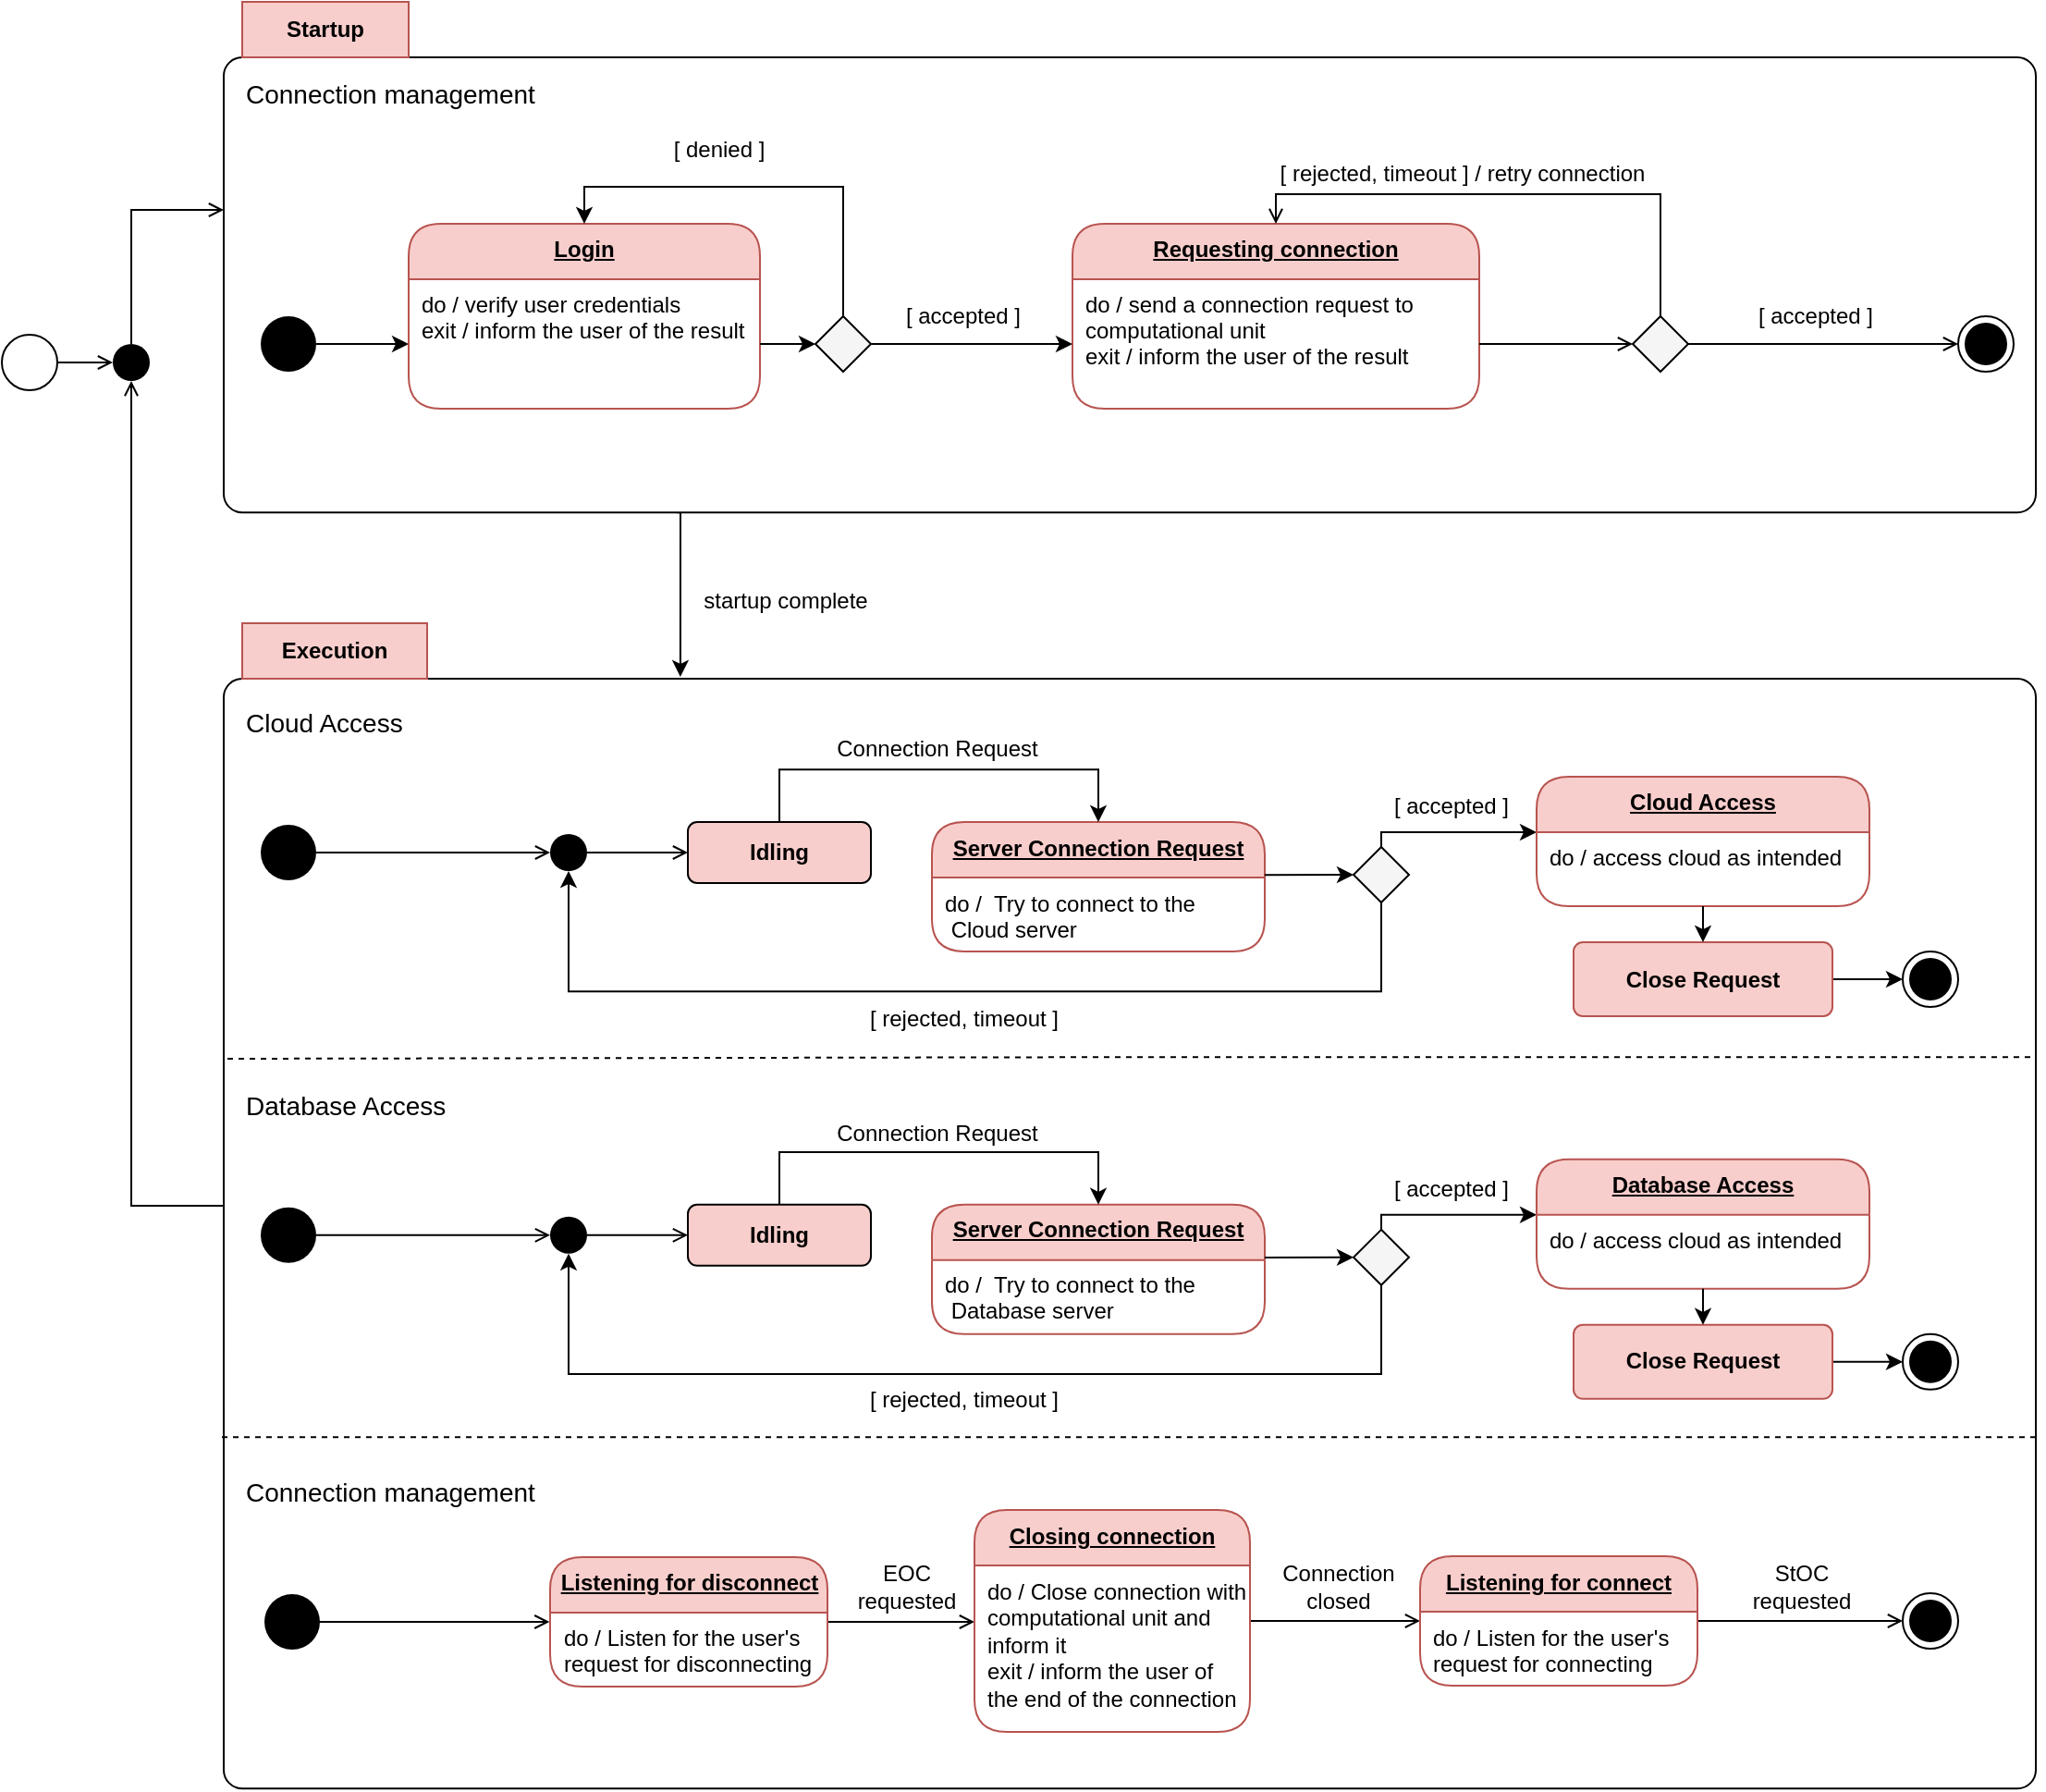 <mxfile version="13.10.0" type="device"><diagram id="0632THQ3Y1Pq5VlYZBAX" name="Page-3"><mxGraphModel dx="2370" dy="1270" grid="1" gridSize="10" guides="1" tooltips="1" connect="1" arrows="1" fold="1" page="1" pageScale="1" pageWidth="827" pageHeight="1169" math="0" shadow="0"><root><mxCell id="tgm2-0Gnjz0TZ0jtr0IR-0"/><mxCell id="tgm2-0Gnjz0TZ0jtr0IR-1" parent="tgm2-0Gnjz0TZ0jtr0IR-0"/><mxCell id="Ru0y9ZHWxT1W6LBFi8V0-27" style="edgeStyle=orthogonalEdgeStyle;rounded=0;orthogonalLoop=1;jettySize=auto;html=1;exitX=0.25;exitY=1;exitDx=0;exitDy=0;exitPerimeter=0;entryX=0.252;entryY=0.046;entryDx=0;entryDy=0;entryPerimeter=0;" edge="1" parent="tgm2-0Gnjz0TZ0jtr0IR-1" source="yS2fqaSLXTyCijM-Q09q-16" target="yS2fqaSLXTyCijM-Q09q-47"><mxGeometry relative="1" as="geometry"><Array as="points"><mxPoint x="607" y="386.1"/></Array></mxGeometry></mxCell><mxCell id="yS2fqaSLXTyCijM-Q09q-16" value="Startup" style="shape=folder;align=center;verticalAlign=middle;fontStyle=0;tabWidth=100;tabHeight=30;tabPosition=left;html=1;boundedLbl=1;labelInHeader=1;rounded=1;absoluteArcSize=1;arcSize=10;" vertex="1" parent="tgm2-0Gnjz0TZ0jtr0IR-1"><mxGeometry x="360" y="110" width="980" height="276.1" as="geometry"/></mxCell><mxCell id="yS2fqaSLXTyCijM-Q09q-18" value="Requesting connection" style="swimlane;fontStyle=5;align=center;verticalAlign=top;childLayout=stackLayout;horizontal=1;startSize=30;horizontalStack=0;resizeParent=1;resizeParentMax=0;resizeLast=0;collapsible=0;marginBottom=0;html=1;rounded=1;absoluteArcSize=1;arcSize=35;whiteSpace=wrap;strokeColor=#b85450;fillColor=#f8cecc;" vertex="1" parent="tgm2-0Gnjz0TZ0jtr0IR-1"><mxGeometry x="819" y="230" width="220" height="100" as="geometry"/></mxCell><mxCell id="yS2fqaSLXTyCijM-Q09q-19" value="do / send a connection request to &#10;computational unit&#10;exit / inform the user of the result" style="fillColor=none;strokeColor=none;align=left;verticalAlign=top;spacingLeft=5;" vertex="1" parent="yS2fqaSLXTyCijM-Q09q-18"><mxGeometry y="30" width="220" height="70" as="geometry"/></mxCell><mxCell id="PyEFPuglEblOLjLi3RQ3-11" style="edgeStyle=orthogonalEdgeStyle;rounded=0;orthogonalLoop=1;jettySize=auto;html=1;exitX=1;exitY=0.5;exitDx=0;exitDy=0;entryX=0;entryY=0.5;entryDx=0;entryDy=0;" edge="1" parent="tgm2-0Gnjz0TZ0jtr0IR-1" source="yS2fqaSLXTyCijM-Q09q-20" target="PyEFPuglEblOLjLi3RQ3-1"><mxGeometry relative="1" as="geometry"/></mxCell><mxCell id="yS2fqaSLXTyCijM-Q09q-20" value="" style="ellipse;fillColor=#000000;strokeColor=none;align=left;" vertex="1" parent="tgm2-0Gnjz0TZ0jtr0IR-1"><mxGeometry x="380" y="280" width="30" height="30" as="geometry"/></mxCell><mxCell id="yS2fqaSLXTyCijM-Q09q-21" style="edgeStyle=orthogonalEdgeStyle;rounded=0;orthogonalLoop=1;jettySize=auto;html=1;entryX=0;entryY=0.5;entryDx=0;entryDy=0;startArrow=none;startFill=0;endArrow=open;endFill=0;" edge="1" parent="tgm2-0Gnjz0TZ0jtr0IR-1" source="yS2fqaSLXTyCijM-Q09q-22" target="yS2fqaSLXTyCijM-Q09q-77"><mxGeometry relative="1" as="geometry"/></mxCell><mxCell id="yS2fqaSLXTyCijM-Q09q-22" value="" style="ellipse;fillColor=#ffffff;strokeColor=#000000;align=left;" vertex="1" parent="tgm2-0Gnjz0TZ0jtr0IR-1"><mxGeometry x="240" y="290" width="30" height="30" as="geometry"/></mxCell><mxCell id="yS2fqaSLXTyCijM-Q09q-29" value="" style="ellipse;html=1;shape=endState;fillColor=#000000;strokeColor=#000000;align=left;" vertex="1" parent="tgm2-0Gnjz0TZ0jtr0IR-1"><mxGeometry x="1298" y="280" width="30" height="30" as="geometry"/></mxCell><mxCell id="yS2fqaSLXTyCijM-Q09q-30" style="edgeStyle=orthogonalEdgeStyle;rounded=0;orthogonalLoop=1;jettySize=auto;html=1;exitX=0.5;exitY=0;exitDx=0;exitDy=0;entryX=0.5;entryY=0;entryDx=0;entryDy=0;startArrow=none;startFill=0;endArrow=open;endFill=0;" edge="1" parent="tgm2-0Gnjz0TZ0jtr0IR-1" source="yS2fqaSLXTyCijM-Q09q-32" target="yS2fqaSLXTyCijM-Q09q-18"><mxGeometry relative="1" as="geometry"><Array as="points"><mxPoint x="1033" y="214"/><mxPoint x="823" y="214"/></Array></mxGeometry></mxCell><mxCell id="yS2fqaSLXTyCijM-Q09q-31" style="edgeStyle=orthogonalEdgeStyle;rounded=0;orthogonalLoop=1;jettySize=auto;html=1;exitX=1;exitY=0.5;exitDx=0;exitDy=0;entryX=0;entryY=0.5;entryDx=0;entryDy=0;startArrow=none;startFill=0;endArrow=open;endFill=0;" edge="1" parent="tgm2-0Gnjz0TZ0jtr0IR-1" source="yS2fqaSLXTyCijM-Q09q-32" target="yS2fqaSLXTyCijM-Q09q-29"><mxGeometry relative="1" as="geometry"/></mxCell><mxCell id="yS2fqaSLXTyCijM-Q09q-32" value="" style="rhombus;align=left;fillColor=#f5f5f5;fontColor=#333333;" vertex="1" parent="tgm2-0Gnjz0TZ0jtr0IR-1"><mxGeometry x="1122" y="280" width="30" height="30" as="geometry"/></mxCell><mxCell id="yS2fqaSLXTyCijM-Q09q-33" style="edgeStyle=orthogonalEdgeStyle;rounded=0;orthogonalLoop=1;jettySize=auto;html=1;entryX=0;entryY=0.5;entryDx=0;entryDy=0;startArrow=none;startFill=0;endArrow=open;endFill=0;" edge="1" parent="tgm2-0Gnjz0TZ0jtr0IR-1" source="yS2fqaSLXTyCijM-Q09q-19" target="yS2fqaSLXTyCijM-Q09q-32"><mxGeometry relative="1" as="geometry"/></mxCell><mxCell id="yS2fqaSLXTyCijM-Q09q-34" value="[ rejected, timeout ] / retry connection" style="text;html=1;strokeColor=none;fillColor=none;align=center;verticalAlign=middle;whiteSpace=wrap;rounded=0;" vertex="1" parent="tgm2-0Gnjz0TZ0jtr0IR-1"><mxGeometry x="925" y="193" width="210" height="20" as="geometry"/></mxCell><mxCell id="yS2fqaSLXTyCijM-Q09q-35" value="[ accepted ]" style="text;html=1;strokeColor=none;fillColor=none;align=center;verticalAlign=middle;whiteSpace=wrap;rounded=0;" vertex="1" parent="tgm2-0Gnjz0TZ0jtr0IR-1"><mxGeometry x="1188" y="270" width="66" height="20" as="geometry"/></mxCell><mxCell id="yS2fqaSLXTyCijM-Q09q-46" style="edgeStyle=orthogonalEdgeStyle;rounded=0;orthogonalLoop=1;jettySize=auto;html=1;entryX=0.5;entryY=1;entryDx=0;entryDy=0;startArrow=none;startFill=0;endArrow=open;endFill=0;" edge="1" parent="tgm2-0Gnjz0TZ0jtr0IR-1" source="yS2fqaSLXTyCijM-Q09q-47" target="yS2fqaSLXTyCijM-Q09q-77"><mxGeometry relative="1" as="geometry"/></mxCell><mxCell id="yS2fqaSLXTyCijM-Q09q-47" value="Execution" style="shape=folder;align=center;verticalAlign=middle;fontStyle=0;tabWidth=110;tabHeight=30;tabPosition=left;html=1;boundedLbl=1;labelInHeader=1;rounded=1;absoluteArcSize=1;arcSize=10;" vertex="1" parent="tgm2-0Gnjz0TZ0jtr0IR-1"><mxGeometry x="360" y="446" width="980" height="630.1" as="geometry"/></mxCell><mxCell id="yS2fqaSLXTyCijM-Q09q-63" value="" style="endArrow=none;dashed=1;html=1;" edge="1" parent="tgm2-0Gnjz0TZ0jtr0IR-1"><mxGeometry width="50" height="50" relative="1" as="geometry"><mxPoint x="362" y="681.5" as="sourcePoint"/><mxPoint x="1340" y="680.6" as="targetPoint"/><Array as="points"><mxPoint x="851" y="680.6"/></Array></mxGeometry></mxCell><mxCell id="yS2fqaSLXTyCijM-Q09q-76" style="edgeStyle=orthogonalEdgeStyle;rounded=0;orthogonalLoop=1;jettySize=auto;html=1;exitX=0.5;exitY=0;exitDx=0;exitDy=0;entryX=0;entryY=0;entryDx=0;entryDy=112.5;entryPerimeter=0;startArrow=none;startFill=0;endArrow=open;endFill=0;" edge="1" parent="tgm2-0Gnjz0TZ0jtr0IR-1" source="yS2fqaSLXTyCijM-Q09q-77" target="yS2fqaSLXTyCijM-Q09q-16"><mxGeometry relative="1" as="geometry"/></mxCell><mxCell id="yS2fqaSLXTyCijM-Q09q-77" value="" style="ellipse;fillColor=#000000;strokeColor=none;align=left;" vertex="1" parent="tgm2-0Gnjz0TZ0jtr0IR-1"><mxGeometry x="300" y="295" width="20" height="20" as="geometry"/></mxCell><mxCell id="yS2fqaSLXTyCijM-Q09q-87" value="Execution" style="rounded=0;whiteSpace=wrap;html=1;align=center;fillColor=#f8cecc;fontStyle=1;strokeColor=#b85450;" vertex="1" parent="tgm2-0Gnjz0TZ0jtr0IR-1"><mxGeometry x="370" y="446" width="100" height="30" as="geometry"/></mxCell><mxCell id="yS2fqaSLXTyCijM-Q09q-88" value="Startup" style="rounded=0;whiteSpace=wrap;html=1;align=center;fillColor=#f8cecc;fontStyle=1;strokeColor=#b85450;" vertex="1" parent="tgm2-0Gnjz0TZ0jtr0IR-1"><mxGeometry x="370" y="110" width="90" height="30" as="geometry"/></mxCell><mxCell id="yS2fqaSLXTyCijM-Q09q-93" value="Cloud Access" style="text;html=1;strokeColor=none;fillColor=none;align=left;verticalAlign=middle;whiteSpace=wrap;rounded=0;fontSize=14;" vertex="1" parent="tgm2-0Gnjz0TZ0jtr0IR-1"><mxGeometry x="370" y="490" width="170" height="20" as="geometry"/></mxCell><mxCell id="yS2fqaSLXTyCijM-Q09q-94" value="Database Access" style="text;html=1;strokeColor=none;fillColor=none;align=left;verticalAlign=middle;whiteSpace=wrap;rounded=0;fontSize=14;" vertex="1" parent="tgm2-0Gnjz0TZ0jtr0IR-1"><mxGeometry x="370" y="696.5" width="170" height="20" as="geometry"/></mxCell><mxCell id="yS2fqaSLXTyCijM-Q09q-95" value="Connection management" style="text;html=1;strokeColor=none;fillColor=none;align=left;verticalAlign=middle;whiteSpace=wrap;rounded=0;fontSize=14;" vertex="1" parent="tgm2-0Gnjz0TZ0jtr0IR-1"><mxGeometry x="370" y="150" width="170" height="20" as="geometry"/></mxCell><mxCell id="PyEFPuglEblOLjLi3RQ3-0" value="Login" style="swimlane;fontStyle=5;align=center;verticalAlign=top;childLayout=stackLayout;horizontal=1;startSize=30;horizontalStack=0;resizeParent=1;resizeParentMax=0;resizeLast=0;collapsible=0;marginBottom=0;html=1;rounded=1;absoluteArcSize=1;arcSize=35;whiteSpace=wrap;strokeColor=#b85450;fillColor=#f8cecc;" vertex="1" parent="tgm2-0Gnjz0TZ0jtr0IR-1"><mxGeometry x="460" y="230" width="190" height="100" as="geometry"/></mxCell><mxCell id="PyEFPuglEblOLjLi3RQ3-1" value="do / verify user credentials&#10;exit / inform the user of the result" style="fillColor=none;strokeColor=none;align=left;verticalAlign=top;spacingLeft=5;" vertex="1" parent="PyEFPuglEblOLjLi3RQ3-0"><mxGeometry y="30" width="190" height="70" as="geometry"/></mxCell><mxCell id="PyEFPuglEblOLjLi3RQ3-2" style="edgeStyle=orthogonalEdgeStyle;rounded=0;orthogonalLoop=1;jettySize=auto;html=1;exitX=1;exitY=0.5;exitDx=0;exitDy=0;entryX=0;entryY=0.5;entryDx=0;entryDy=0;" edge="1" parent="tgm2-0Gnjz0TZ0jtr0IR-1" source="PyEFPuglEblOLjLi3RQ3-5" target="yS2fqaSLXTyCijM-Q09q-19"><mxGeometry relative="1" as="geometry"/></mxCell><mxCell id="PyEFPuglEblOLjLi3RQ3-3" value="[ accepted ]" style="text;html=1;strokeColor=none;fillColor=none;align=center;verticalAlign=middle;whiteSpace=wrap;rounded=0;" vertex="1" parent="tgm2-0Gnjz0TZ0jtr0IR-1"><mxGeometry x="727" y="270" width="66" height="20" as="geometry"/></mxCell><mxCell id="PyEFPuglEblOLjLi3RQ3-8" style="edgeStyle=orthogonalEdgeStyle;rounded=0;orthogonalLoop=1;jettySize=auto;html=1;exitX=0.5;exitY=0;exitDx=0;exitDy=0;entryX=0.5;entryY=0;entryDx=0;entryDy=0;" edge="1" parent="tgm2-0Gnjz0TZ0jtr0IR-1" source="PyEFPuglEblOLjLi3RQ3-5" target="PyEFPuglEblOLjLi3RQ3-0"><mxGeometry relative="1" as="geometry"/></mxCell><mxCell id="PyEFPuglEblOLjLi3RQ3-5" value="" style="rhombus;align=left;fillColor=#f5f5f5;fontColor=#333333;" vertex="1" parent="tgm2-0Gnjz0TZ0jtr0IR-1"><mxGeometry x="680" y="280" width="30" height="30" as="geometry"/></mxCell><mxCell id="PyEFPuglEblOLjLi3RQ3-6" style="edgeStyle=orthogonalEdgeStyle;rounded=0;orthogonalLoop=1;jettySize=auto;html=1;exitX=1;exitY=0.5;exitDx=0;exitDy=0;entryX=0;entryY=0.5;entryDx=0;entryDy=0;" edge="1" parent="tgm2-0Gnjz0TZ0jtr0IR-1" source="PyEFPuglEblOLjLi3RQ3-1" target="PyEFPuglEblOLjLi3RQ3-5"><mxGeometry relative="1" as="geometry"><mxPoint x="650" y="295.0" as="sourcePoint"/><mxPoint x="769" y="295.0" as="targetPoint"/></mxGeometry></mxCell><mxCell id="PyEFPuglEblOLjLi3RQ3-9" value="[ denied ]" style="text;html=1;strokeColor=none;fillColor=none;align=center;verticalAlign=middle;whiteSpace=wrap;rounded=0;" vertex="1" parent="tgm2-0Gnjz0TZ0jtr0IR-1"><mxGeometry x="595" y="180.0" width="66" height="20" as="geometry"/></mxCell><mxCell id="PyEFPuglEblOLjLi3RQ3-10" value="startup complete" style="text;html=1;strokeColor=none;fillColor=none;align=center;verticalAlign=middle;whiteSpace=wrap;rounded=0;" vertex="1" parent="tgm2-0Gnjz0TZ0jtr0IR-1"><mxGeometry x="611" y="424" width="106" height="20" as="geometry"/></mxCell><mxCell id="PyEFPuglEblOLjLi3RQ3-28" value="" style="endArrow=none;dashed=1;html=1;" edge="1" parent="tgm2-0Gnjz0TZ0jtr0IR-1"><mxGeometry width="50" height="50" relative="1" as="geometry"><mxPoint x="359" y="886.1" as="sourcePoint"/><mxPoint x="1343" y="886.1" as="targetPoint"/></mxGeometry></mxCell><mxCell id="PyEFPuglEblOLjLi3RQ3-29" style="edgeStyle=orthogonalEdgeStyle;rounded=0;orthogonalLoop=1;jettySize=auto;html=1;startArrow=none;startFill=0;endArrow=open;endFill=0;exitX=1;exitY=0.5;exitDx=0;exitDy=0;" edge="1" parent="tgm2-0Gnjz0TZ0jtr0IR-1" source="PyEFPuglEblOLjLi3RQ3-41" target="PyEFPuglEblOLjLi3RQ3-34"><mxGeometry relative="1" as="geometry"><mxPoint x="703" y="985.5" as="sourcePoint"/><mxPoint x="891.5" y="985.5" as="targetPoint"/><Array as="points"><mxPoint x="750" y="985.6"/><mxPoint x="750" y="985.6"/></Array></mxGeometry></mxCell><mxCell id="PyEFPuglEblOLjLi3RQ3-31" value="" style="ellipse;fillColor=#000000;strokeColor=none;align=left;" vertex="1" parent="tgm2-0Gnjz0TZ0jtr0IR-1"><mxGeometry x="382" y="971.0" width="30" height="30" as="geometry"/></mxCell><mxCell id="PyEFPuglEblOLjLi3RQ3-32" value="EOC requested" style="text;html=1;strokeColor=none;fillColor=none;align=center;verticalAlign=middle;whiteSpace=wrap;rounded=0;" vertex="1" parent="tgm2-0Gnjz0TZ0jtr0IR-1"><mxGeometry x="693" y="948.5" width="73" height="36.5" as="geometry"/></mxCell><mxCell id="PyEFPuglEblOLjLi3RQ3-33" style="edgeStyle=orthogonalEdgeStyle;rounded=0;orthogonalLoop=1;jettySize=auto;html=1;exitX=1;exitY=0.5;exitDx=0;exitDy=0;entryX=0;entryY=0.5;entryDx=0;entryDy=0;startArrow=none;startFill=0;endArrow=open;endFill=0;" edge="1" parent="tgm2-0Gnjz0TZ0jtr0IR-1" source="PyEFPuglEblOLjLi3RQ3-34" target="PyEFPuglEblOLjLi3RQ3-37"><mxGeometry relative="1" as="geometry"/></mxCell><mxCell id="PyEFPuglEblOLjLi3RQ3-34" value="Closing connection" style="swimlane;fontStyle=5;align=center;verticalAlign=top;childLayout=stackLayout;horizontal=1;startSize=30;horizontalStack=0;resizeParent=1;resizeParentMax=0;resizeLast=0;collapsible=0;marginBottom=0;html=1;rounded=1;absoluteArcSize=1;arcSize=35;whiteSpace=wrap;strokeColor=#b85450;fillColor=#f8cecc;" vertex="1" parent="tgm2-0Gnjz0TZ0jtr0IR-1"><mxGeometry x="766" y="925.5" width="149" height="120" as="geometry"/></mxCell><mxCell id="PyEFPuglEblOLjLi3RQ3-35" value="do / Close connection with computational unit and inform it&#10;exit / inform the user of the end of the connection" style="fillColor=none;strokeColor=none;align=left;verticalAlign=top;spacingLeft=5;whiteSpace=wrap;" vertex="1" parent="PyEFPuglEblOLjLi3RQ3-34"><mxGeometry y="30" width="149" height="90" as="geometry"/></mxCell><mxCell id="PyEFPuglEblOLjLi3RQ3-36" style="edgeStyle=orthogonalEdgeStyle;rounded=0;orthogonalLoop=1;jettySize=auto;html=1;entryX=0;entryY=0.5;entryDx=0;entryDy=0;startArrow=none;startFill=0;endArrow=open;endFill=0;" edge="1" parent="tgm2-0Gnjz0TZ0jtr0IR-1" source="PyEFPuglEblOLjLi3RQ3-37" target="PyEFPuglEblOLjLi3RQ3-40"><mxGeometry relative="1" as="geometry"/></mxCell><mxCell id="PyEFPuglEblOLjLi3RQ3-37" value="Listening for connect" style="swimlane;fontStyle=5;align=center;verticalAlign=top;childLayout=stackLayout;horizontal=1;startSize=30;horizontalStack=0;resizeParent=1;resizeParentMax=0;resizeLast=0;collapsible=0;marginBottom=0;html=1;rounded=1;absoluteArcSize=1;arcSize=35;whiteSpace=wrap;strokeColor=#b85450;fillColor=#f8cecc;" vertex="1" parent="tgm2-0Gnjz0TZ0jtr0IR-1"><mxGeometry x="1007" y="950.5" width="150" height="70" as="geometry"/></mxCell><mxCell id="PyEFPuglEblOLjLi3RQ3-38" value="do / Listen for the user's request for connecting" style="fillColor=none;strokeColor=none;align=left;verticalAlign=top;spacingLeft=5;whiteSpace=wrap;" vertex="1" parent="PyEFPuglEblOLjLi3RQ3-37"><mxGeometry y="30" width="150" height="40" as="geometry"/></mxCell><mxCell id="PyEFPuglEblOLjLi3RQ3-39" value="Connection closed" style="text;html=1;strokeColor=none;fillColor=none;align=center;verticalAlign=middle;whiteSpace=wrap;rounded=0;" vertex="1" parent="tgm2-0Gnjz0TZ0jtr0IR-1"><mxGeometry x="926.5" y="948.5" width="72" height="36.5" as="geometry"/></mxCell><mxCell id="PyEFPuglEblOLjLi3RQ3-40" value="" style="ellipse;html=1;shape=endState;fillColor=#000000;strokeColor=#000000;align=left;" vertex="1" parent="tgm2-0Gnjz0TZ0jtr0IR-1"><mxGeometry x="1268" y="970.5" width="30" height="30" as="geometry"/></mxCell><mxCell id="PyEFPuglEblOLjLi3RQ3-41" value="Listening for disconnect" style="swimlane;fontStyle=5;align=center;verticalAlign=top;childLayout=stackLayout;horizontal=1;startSize=30;horizontalStack=0;resizeParent=1;resizeParentMax=0;resizeLast=0;collapsible=0;marginBottom=0;html=1;rounded=1;absoluteArcSize=1;arcSize=35;whiteSpace=wrap;strokeColor=#b85450;fillColor=#f8cecc;" vertex="1" parent="tgm2-0Gnjz0TZ0jtr0IR-1"><mxGeometry x="536.5" y="951.0" width="150" height="70" as="geometry"/></mxCell><mxCell id="PyEFPuglEblOLjLi3RQ3-42" value="do / Listen for the user's request for disconnecting" style="fillColor=none;strokeColor=none;align=left;verticalAlign=top;spacingLeft=5;whiteSpace=wrap;" vertex="1" parent="PyEFPuglEblOLjLi3RQ3-41"><mxGeometry y="30" width="150" height="40" as="geometry"/></mxCell><mxCell id="PyEFPuglEblOLjLi3RQ3-43" value="StOC requested" style="text;html=1;strokeColor=none;fillColor=none;align=center;verticalAlign=middle;whiteSpace=wrap;rounded=0;" vertex="1" parent="tgm2-0Gnjz0TZ0jtr0IR-1"><mxGeometry x="1177" y="948.5" width="73" height="36.5" as="geometry"/></mxCell><mxCell id="PyEFPuglEblOLjLi3RQ3-54" value="Connection management" style="text;html=1;strokeColor=none;fillColor=none;align=left;verticalAlign=middle;whiteSpace=wrap;rounded=0;fontSize=14;" vertex="1" parent="tgm2-0Gnjz0TZ0jtr0IR-1"><mxGeometry x="370" y="905.5" width="170" height="20" as="geometry"/></mxCell><mxCell id="Ru0y9ZHWxT1W6LBFi8V0-2" style="edgeStyle=orthogonalEdgeStyle;rounded=0;orthogonalLoop=1;jettySize=auto;html=1;exitX=1;exitY=0.5;exitDx=0;exitDy=0;entryX=0;entryY=0.5;entryDx=0;entryDy=0;" edge="1" parent="tgm2-0Gnjz0TZ0jtr0IR-1" source="PyEFPuglEblOLjLi3RQ3-57" target="iFeCOEWBEfGktN7S_V4y-0"><mxGeometry relative="1" as="geometry"/></mxCell><mxCell id="PyEFPuglEblOLjLi3RQ3-57" value="&lt;span&gt;Close Request&lt;/span&gt;" style="html=1;align=center;verticalAlign=middle;rounded=1;absoluteArcSize=1;arcSize=10;dashed=0;strokeColor=#b85450;whiteSpace=wrap;fillColor=#f8cecc;fontStyle=1" vertex="1" parent="tgm2-0Gnjz0TZ0jtr0IR-1"><mxGeometry x="1090" y="618.5" width="140" height="40" as="geometry"/></mxCell><mxCell id="PyEFPuglEblOLjLi3RQ3-58" value="Server Connection Request" style="swimlane;fontStyle=5;align=center;verticalAlign=top;childLayout=stackLayout;horizontal=1;startSize=30;horizontalStack=0;resizeParent=1;resizeParentMax=0;resizeLast=0;collapsible=0;marginBottom=0;html=1;rounded=1;absoluteArcSize=1;arcSize=35;whiteSpace=wrap;strokeColor=#b85450;fillColor=#f8cecc;" vertex="1" parent="tgm2-0Gnjz0TZ0jtr0IR-1"><mxGeometry x="743" y="553.5" width="180" height="70" as="geometry"/></mxCell><mxCell id="PyEFPuglEblOLjLi3RQ3-59" value="do /  Try to connect to the   Cloud server" style="fillColor=none;strokeColor=none;align=left;verticalAlign=top;spacingLeft=5;whiteSpace=wrap;" vertex="1" parent="PyEFPuglEblOLjLi3RQ3-58"><mxGeometry y="30" width="180" height="40" as="geometry"/></mxCell><mxCell id="pXg3MN2RW-t57GHb1YsO-3" style="edgeStyle=orthogonalEdgeStyle;rounded=0;orthogonalLoop=1;jettySize=auto;html=1;exitX=0.5;exitY=0;exitDx=0;exitDy=0;entryX=0;entryY=0;entryDx=0;entryDy=0;" edge="1" parent="tgm2-0Gnjz0TZ0jtr0IR-1" source="PyEFPuglEblOLjLi3RQ3-60" target="pXg3MN2RW-t57GHb1YsO-1"><mxGeometry relative="1" as="geometry"><Array as="points"><mxPoint x="986" y="559.1"/></Array></mxGeometry></mxCell><mxCell id="pXg3MN2RW-t57GHb1YsO-8" style="edgeStyle=orthogonalEdgeStyle;rounded=0;orthogonalLoop=1;jettySize=auto;html=1;exitX=0.5;exitY=1;exitDx=0;exitDy=0;entryX=0.5;entryY=1;entryDx=0;entryDy=0;" edge="1" parent="tgm2-0Gnjz0TZ0jtr0IR-1" source="PyEFPuglEblOLjLi3RQ3-60" target="I-yfutfk97TUu8WUP7sV-4"><mxGeometry relative="1" as="geometry"><Array as="points"><mxPoint x="986" y="645.1"/><mxPoint x="547" y="645.1"/></Array></mxGeometry></mxCell><mxCell id="PyEFPuglEblOLjLi3RQ3-60" value="" style="rhombus;align=left;fillColor=#f5f5f5;fontColor=#333333;" vertex="1" parent="tgm2-0Gnjz0TZ0jtr0IR-1"><mxGeometry x="971" y="567" width="30" height="30" as="geometry"/></mxCell><mxCell id="I-yfutfk97TUu8WUP7sV-0" style="edgeStyle=orthogonalEdgeStyle;rounded=0;orthogonalLoop=1;jettySize=auto;html=1;endArrow=open;endFill=0;" edge="1" parent="tgm2-0Gnjz0TZ0jtr0IR-1" source="I-yfutfk97TUu8WUP7sV-1" target="I-yfutfk97TUu8WUP7sV-4"><mxGeometry relative="1" as="geometry"/></mxCell><mxCell id="I-yfutfk97TUu8WUP7sV-1" value="" style="ellipse;fillColor=#000000;strokeColor=none;align=left;" vertex="1" parent="tgm2-0Gnjz0TZ0jtr0IR-1"><mxGeometry x="380" y="555" width="30" height="30" as="geometry"/></mxCell><mxCell id="hYq1DYPUCJsJFiAMoD_1-3" style="edgeStyle=orthogonalEdgeStyle;rounded=0;orthogonalLoop=1;jettySize=auto;html=1;exitX=0.5;exitY=0;exitDx=0;exitDy=0;entryX=0.5;entryY=0;entryDx=0;entryDy=0;" edge="1" parent="tgm2-0Gnjz0TZ0jtr0IR-1" source="I-yfutfk97TUu8WUP7sV-2" target="PyEFPuglEblOLjLi3RQ3-58"><mxGeometry relative="1" as="geometry"><Array as="points"><mxPoint x="661" y="525.1"/><mxPoint x="833" y="525.1"/></Array></mxGeometry></mxCell><mxCell id="I-yfutfk97TUu8WUP7sV-2" value="&lt;span&gt;Idling&lt;/span&gt;" style="html=1;align=center;verticalAlign=middle;rounded=1;absoluteArcSize=1;arcSize=10;dashed=0;whiteSpace=wrap;fillColor=#f8cecc;fontStyle=1;" vertex="1" parent="tgm2-0Gnjz0TZ0jtr0IR-1"><mxGeometry x="611" y="553.5" width="99" height="33" as="geometry"/></mxCell><mxCell id="I-yfutfk97TUu8WUP7sV-3" style="edgeStyle=orthogonalEdgeStyle;rounded=0;orthogonalLoop=1;jettySize=auto;html=1;endArrow=open;endFill=0;" edge="1" parent="tgm2-0Gnjz0TZ0jtr0IR-1" source="I-yfutfk97TUu8WUP7sV-4" target="I-yfutfk97TUu8WUP7sV-2"><mxGeometry relative="1" as="geometry"/></mxCell><mxCell id="I-yfutfk97TUu8WUP7sV-4" value="" style="ellipse;fillColor=#000000;strokeColor=none;align=left;" vertex="1" parent="tgm2-0Gnjz0TZ0jtr0IR-1"><mxGeometry x="536.5" y="560" width="20" height="20" as="geometry"/></mxCell><mxCell id="SwihVEIgLG33ZjR5mFtT-0" value="Connection Request" style="text;html=1;strokeColor=none;fillColor=none;align=center;verticalAlign=middle;whiteSpace=wrap;rounded=0;" vertex="1" parent="tgm2-0Gnjz0TZ0jtr0IR-1"><mxGeometry x="680" y="504.1" width="132" height="20" as="geometry"/></mxCell><mxCell id="SwihVEIgLG33ZjR5mFtT-3" style="edgeStyle=orthogonalEdgeStyle;rounded=0;orthogonalLoop=1;jettySize=auto;html=1;entryX=0;entryY=0.5;entryDx=0;entryDy=0;" edge="1" parent="tgm2-0Gnjz0TZ0jtr0IR-1" target="PyEFPuglEblOLjLi3RQ3-60"><mxGeometry relative="1" as="geometry"><mxPoint x="923" y="582.1" as="sourcePoint"/><mxPoint x="967" y="594.1" as="targetPoint"/><Array as="points"><mxPoint x="923" y="582.1"/><mxPoint x="947" y="582.1"/></Array></mxGeometry></mxCell><mxCell id="pXg3MN2RW-t57GHb1YsO-0" value="Cloud Access" style="swimlane;fontStyle=5;align=center;verticalAlign=top;childLayout=stackLayout;horizontal=1;startSize=30;horizontalStack=0;resizeParent=1;resizeParentMax=0;resizeLast=0;collapsible=0;marginBottom=0;html=1;rounded=1;absoluteArcSize=1;arcSize=35;whiteSpace=wrap;strokeColor=#b85450;fillColor=#f8cecc;" vertex="1" parent="tgm2-0Gnjz0TZ0jtr0IR-1"><mxGeometry x="1070" y="529" width="180" height="70" as="geometry"/></mxCell><mxCell id="pXg3MN2RW-t57GHb1YsO-1" value="do / access cloud as intended" style="fillColor=none;strokeColor=none;align=left;verticalAlign=top;spacingLeft=5;whiteSpace=wrap;" vertex="1" parent="pXg3MN2RW-t57GHb1YsO-0"><mxGeometry y="30" width="180" height="40" as="geometry"/></mxCell><mxCell id="pXg3MN2RW-t57GHb1YsO-7" value="[ accepted ]" style="text;html=1;strokeColor=none;fillColor=none;align=center;verticalAlign=middle;whiteSpace=wrap;rounded=0;" vertex="1" parent="tgm2-0Gnjz0TZ0jtr0IR-1"><mxGeometry x="990.5" y="535" width="66" height="20" as="geometry"/></mxCell><mxCell id="pXg3MN2RW-t57GHb1YsO-9" value="[ rejected, timeout ]" style="text;html=1;strokeColor=none;fillColor=none;align=center;verticalAlign=middle;whiteSpace=wrap;rounded=0;" vertex="1" parent="tgm2-0Gnjz0TZ0jtr0IR-1"><mxGeometry x="702.5" y="649.5" width="115" height="20" as="geometry"/></mxCell><mxCell id="iFeCOEWBEfGktN7S_V4y-0" value="" style="ellipse;html=1;shape=endState;fillColor=#000000;strokeColor=#000000;align=left;" vertex="1" parent="tgm2-0Gnjz0TZ0jtr0IR-1"><mxGeometry x="1268" y="623.5" width="30" height="30" as="geometry"/></mxCell><mxCell id="Ru0y9ZHWxT1W6LBFi8V0-1" style="edgeStyle=orthogonalEdgeStyle;rounded=0;orthogonalLoop=1;jettySize=auto;html=1;exitX=0.5;exitY=1;exitDx=0;exitDy=0;entryX=0.5;entryY=0;entryDx=0;entryDy=0;" edge="1" parent="tgm2-0Gnjz0TZ0jtr0IR-1" source="pXg3MN2RW-t57GHb1YsO-1" target="PyEFPuglEblOLjLi3RQ3-57"><mxGeometry relative="1" as="geometry"/></mxCell><mxCell id="Ru0y9ZHWxT1W6LBFi8V0-3" style="edgeStyle=orthogonalEdgeStyle;rounded=0;orthogonalLoop=1;jettySize=auto;html=1;exitX=1;exitY=0.5;exitDx=0;exitDy=0;entryX=0;entryY=0.5;entryDx=0;entryDy=0;" edge="1" parent="tgm2-0Gnjz0TZ0jtr0IR-1" source="Ru0y9ZHWxT1W6LBFi8V0-4" target="Ru0y9ZHWxT1W6LBFi8V0-21"><mxGeometry relative="1" as="geometry"/></mxCell><mxCell id="Ru0y9ZHWxT1W6LBFi8V0-4" value="&lt;span&gt;Close Request&lt;/span&gt;" style="html=1;align=center;verticalAlign=middle;rounded=1;absoluteArcSize=1;arcSize=10;dashed=0;strokeColor=#b85450;whiteSpace=wrap;fillColor=#f8cecc;fontStyle=1" vertex="1" parent="tgm2-0Gnjz0TZ0jtr0IR-1"><mxGeometry x="1090" y="825.4" width="140" height="40" as="geometry"/></mxCell><mxCell id="Ru0y9ZHWxT1W6LBFi8V0-5" value="Server Connection Request" style="swimlane;fontStyle=5;align=center;verticalAlign=top;childLayout=stackLayout;horizontal=1;startSize=30;horizontalStack=0;resizeParent=1;resizeParentMax=0;resizeLast=0;collapsible=0;marginBottom=0;html=1;rounded=1;absoluteArcSize=1;arcSize=35;whiteSpace=wrap;strokeColor=#b85450;fillColor=#f8cecc;" vertex="1" parent="tgm2-0Gnjz0TZ0jtr0IR-1"><mxGeometry x="743" y="760.4" width="180" height="70" as="geometry"/></mxCell><mxCell id="Ru0y9ZHWxT1W6LBFi8V0-6" value="do /  Try to connect to the   Database server" style="fillColor=none;strokeColor=none;align=left;verticalAlign=top;spacingLeft=5;whiteSpace=wrap;" vertex="1" parent="Ru0y9ZHWxT1W6LBFi8V0-5"><mxGeometry y="30" width="180" height="40" as="geometry"/></mxCell><mxCell id="Ru0y9ZHWxT1W6LBFi8V0-7" style="edgeStyle=orthogonalEdgeStyle;rounded=0;orthogonalLoop=1;jettySize=auto;html=1;exitX=0.5;exitY=0;exitDx=0;exitDy=0;entryX=0;entryY=0;entryDx=0;entryDy=0;" edge="1" parent="tgm2-0Gnjz0TZ0jtr0IR-1" source="Ru0y9ZHWxT1W6LBFi8V0-9" target="Ru0y9ZHWxT1W6LBFi8V0-18"><mxGeometry relative="1" as="geometry"><Array as="points"><mxPoint x="986" y="766"/></Array></mxGeometry></mxCell><mxCell id="Ru0y9ZHWxT1W6LBFi8V0-8" style="edgeStyle=orthogonalEdgeStyle;rounded=0;orthogonalLoop=1;jettySize=auto;html=1;exitX=0.5;exitY=1;exitDx=0;exitDy=0;entryX=0.5;entryY=1;entryDx=0;entryDy=0;" edge="1" parent="tgm2-0Gnjz0TZ0jtr0IR-1" source="Ru0y9ZHWxT1W6LBFi8V0-9" target="Ru0y9ZHWxT1W6LBFi8V0-15"><mxGeometry relative="1" as="geometry"><Array as="points"><mxPoint x="986" y="852"/><mxPoint x="547" y="852"/></Array></mxGeometry></mxCell><mxCell id="Ru0y9ZHWxT1W6LBFi8V0-9" value="" style="rhombus;align=left;fillColor=#f5f5f5;fontColor=#333333;" vertex="1" parent="tgm2-0Gnjz0TZ0jtr0IR-1"><mxGeometry x="971" y="773.9" width="30" height="30" as="geometry"/></mxCell><mxCell id="Ru0y9ZHWxT1W6LBFi8V0-10" style="edgeStyle=orthogonalEdgeStyle;rounded=0;orthogonalLoop=1;jettySize=auto;html=1;endArrow=open;endFill=0;" edge="1" parent="tgm2-0Gnjz0TZ0jtr0IR-1" source="Ru0y9ZHWxT1W6LBFi8V0-11" target="Ru0y9ZHWxT1W6LBFi8V0-15"><mxGeometry relative="1" as="geometry"/></mxCell><mxCell id="Ru0y9ZHWxT1W6LBFi8V0-11" value="" style="ellipse;fillColor=#000000;strokeColor=none;align=left;" vertex="1" parent="tgm2-0Gnjz0TZ0jtr0IR-1"><mxGeometry x="380" y="761.9" width="30" height="30" as="geometry"/></mxCell><mxCell id="Ru0y9ZHWxT1W6LBFi8V0-12" style="edgeStyle=orthogonalEdgeStyle;rounded=0;orthogonalLoop=1;jettySize=auto;html=1;exitX=0.5;exitY=0;exitDx=0;exitDy=0;entryX=0.5;entryY=0;entryDx=0;entryDy=0;" edge="1" parent="tgm2-0Gnjz0TZ0jtr0IR-1" source="Ru0y9ZHWxT1W6LBFi8V0-13" target="Ru0y9ZHWxT1W6LBFi8V0-5"><mxGeometry relative="1" as="geometry"><Array as="points"><mxPoint x="661" y="732"/><mxPoint x="833" y="732"/></Array></mxGeometry></mxCell><mxCell id="Ru0y9ZHWxT1W6LBFi8V0-13" value="&lt;span&gt;Idling&lt;/span&gt;" style="html=1;align=center;verticalAlign=middle;rounded=1;absoluteArcSize=1;arcSize=10;dashed=0;whiteSpace=wrap;fillColor=#f8cecc;fontStyle=1;" vertex="1" parent="tgm2-0Gnjz0TZ0jtr0IR-1"><mxGeometry x="611" y="760.4" width="99" height="33" as="geometry"/></mxCell><mxCell id="Ru0y9ZHWxT1W6LBFi8V0-14" style="edgeStyle=orthogonalEdgeStyle;rounded=0;orthogonalLoop=1;jettySize=auto;html=1;endArrow=open;endFill=0;" edge="1" parent="tgm2-0Gnjz0TZ0jtr0IR-1" source="Ru0y9ZHWxT1W6LBFi8V0-15" target="Ru0y9ZHWxT1W6LBFi8V0-13"><mxGeometry relative="1" as="geometry"/></mxCell><mxCell id="Ru0y9ZHWxT1W6LBFi8V0-15" value="" style="ellipse;fillColor=#000000;strokeColor=none;align=left;" vertex="1" parent="tgm2-0Gnjz0TZ0jtr0IR-1"><mxGeometry x="536.5" y="766.9" width="20" height="20" as="geometry"/></mxCell><mxCell id="Ru0y9ZHWxT1W6LBFi8V0-16" style="edgeStyle=orthogonalEdgeStyle;rounded=0;orthogonalLoop=1;jettySize=auto;html=1;entryX=0;entryY=0.5;entryDx=0;entryDy=0;" edge="1" parent="tgm2-0Gnjz0TZ0jtr0IR-1" target="Ru0y9ZHWxT1W6LBFi8V0-9"><mxGeometry relative="1" as="geometry"><mxPoint x="923" y="789" as="sourcePoint"/><mxPoint x="967" y="801" as="targetPoint"/><Array as="points"><mxPoint x="923" y="789"/><mxPoint x="947" y="789"/></Array></mxGeometry></mxCell><mxCell id="Ru0y9ZHWxT1W6LBFi8V0-17" value="Database Access" style="swimlane;fontStyle=5;align=center;verticalAlign=top;childLayout=stackLayout;horizontal=1;startSize=30;horizontalStack=0;resizeParent=1;resizeParentMax=0;resizeLast=0;collapsible=0;marginBottom=0;html=1;rounded=1;absoluteArcSize=1;arcSize=35;whiteSpace=wrap;strokeColor=#b85450;fillColor=#f8cecc;" vertex="1" parent="tgm2-0Gnjz0TZ0jtr0IR-1"><mxGeometry x="1070" y="735.9" width="180" height="70" as="geometry"/></mxCell><mxCell id="Ru0y9ZHWxT1W6LBFi8V0-18" value="do / access cloud as intended" style="fillColor=none;strokeColor=none;align=left;verticalAlign=top;spacingLeft=5;whiteSpace=wrap;" vertex="1" parent="Ru0y9ZHWxT1W6LBFi8V0-17"><mxGeometry y="30" width="180" height="40" as="geometry"/></mxCell><mxCell id="Ru0y9ZHWxT1W6LBFi8V0-19" value="[ accepted ]" style="text;html=1;strokeColor=none;fillColor=none;align=center;verticalAlign=middle;whiteSpace=wrap;rounded=0;" vertex="1" parent="tgm2-0Gnjz0TZ0jtr0IR-1"><mxGeometry x="990.5" y="741.9" width="66" height="20" as="geometry"/></mxCell><mxCell id="Ru0y9ZHWxT1W6LBFi8V0-20" value="[ rejected, timeout ]" style="text;html=1;strokeColor=none;fillColor=none;align=center;verticalAlign=middle;whiteSpace=wrap;rounded=0;" vertex="1" parent="tgm2-0Gnjz0TZ0jtr0IR-1"><mxGeometry x="702.5" y="856.4" width="115" height="20" as="geometry"/></mxCell><mxCell id="Ru0y9ZHWxT1W6LBFi8V0-21" value="" style="ellipse;html=1;shape=endState;fillColor=#000000;strokeColor=#000000;align=left;" vertex="1" parent="tgm2-0Gnjz0TZ0jtr0IR-1"><mxGeometry x="1268" y="830.4" width="30" height="30" as="geometry"/></mxCell><mxCell id="Ru0y9ZHWxT1W6LBFi8V0-22" style="edgeStyle=orthogonalEdgeStyle;rounded=0;orthogonalLoop=1;jettySize=auto;html=1;exitX=0.5;exitY=1;exitDx=0;exitDy=0;entryX=0.5;entryY=0;entryDx=0;entryDy=0;" edge="1" parent="tgm2-0Gnjz0TZ0jtr0IR-1" source="Ru0y9ZHWxT1W6LBFi8V0-18" target="Ru0y9ZHWxT1W6LBFi8V0-4"><mxGeometry relative="1" as="geometry"/></mxCell><mxCell id="Ru0y9ZHWxT1W6LBFi8V0-23" value="Connection Request" style="text;html=1;strokeColor=none;fillColor=none;align=center;verticalAlign=middle;whiteSpace=wrap;rounded=0;" vertex="1" parent="tgm2-0Gnjz0TZ0jtr0IR-1"><mxGeometry x="680" y="712" width="132" height="20" as="geometry"/></mxCell><mxCell id="PyEFPuglEblOLjLi3RQ3-30" style="edgeStyle=orthogonalEdgeStyle;rounded=0;orthogonalLoop=1;jettySize=auto;html=1;startArrow=none;startFill=0;endArrow=open;endFill=0;exitX=1;exitY=0.5;exitDx=0;exitDy=0;entryX=-0.002;entryY=0.125;entryDx=0;entryDy=0;entryPerimeter=0;" edge="1" parent="tgm2-0Gnjz0TZ0jtr0IR-1" target="PyEFPuglEblOLjLi3RQ3-42"><mxGeometry relative="1" as="geometry"><mxPoint x="528" y="986" as="targetPoint"/><mxPoint x="401.0" y="988" as="sourcePoint"/><Array as="points"><mxPoint x="401" y="984.6"/><mxPoint x="410" y="984.6"/></Array></mxGeometry></mxCell></root></mxGraphModel></diagram></mxfile>